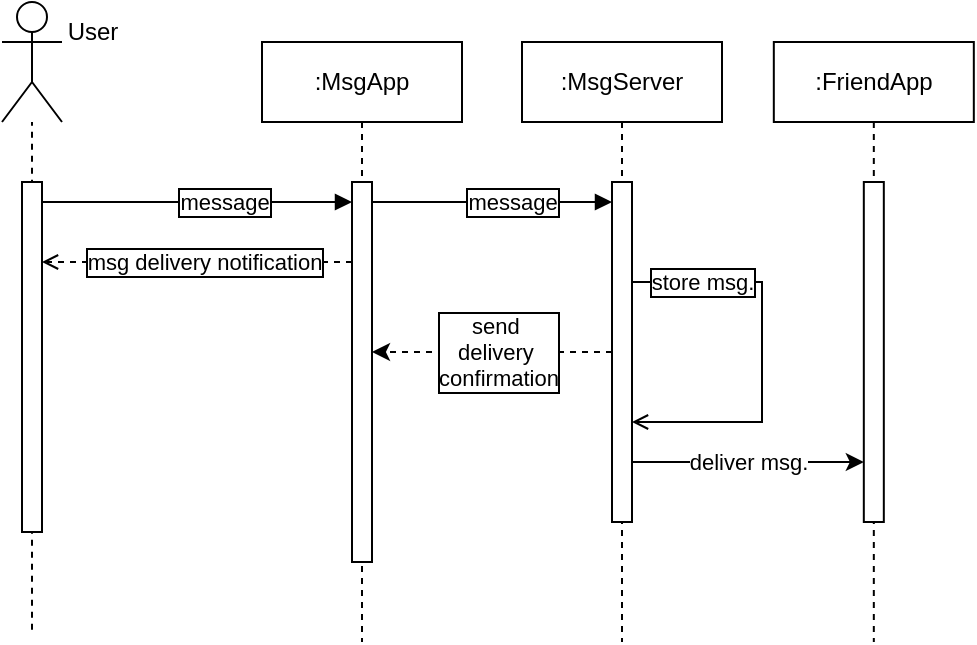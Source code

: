 <mxfile version="24.7.17">
  <diagram name="Page-1" id="2YBvvXClWsGukQMizWep">
    <mxGraphModel dx="452" dy="241" grid="1" gridSize="10" guides="1" tooltips="1" connect="1" arrows="1" fold="1" page="1" pageScale="1" pageWidth="850" pageHeight="1100" math="0" shadow="0">
      <root>
        <mxCell id="0" />
        <mxCell id="1" parent="0" />
        <mxCell id="bWU9d0jV7mKPgHIE6001-19" value="" style="endArrow=none;dashed=1;html=1;rounded=0;" edge="1" parent="1" target="bWU9d0jV7mKPgHIE6001-10">
          <mxGeometry width="50" height="50" relative="1" as="geometry">
            <mxPoint x="115" y="383.896" as="sourcePoint" />
            <mxPoint x="180" y="190" as="targetPoint" />
          </mxGeometry>
        </mxCell>
        <mxCell id="aM9ryv3xv72pqoxQDRHE-1" value=":MsgApp" style="shape=umlLifeline;perimeter=lifelinePerimeter;whiteSpace=wrap;html=1;container=0;dropTarget=0;collapsible=0;recursiveResize=0;outlineConnect=0;portConstraint=eastwest;newEdgeStyle={&quot;edgeStyle&quot;:&quot;elbowEdgeStyle&quot;,&quot;elbow&quot;:&quot;vertical&quot;,&quot;curved&quot;:0,&quot;rounded&quot;:0};" parent="1" vertex="1">
          <mxGeometry x="230" y="90" width="100" height="300" as="geometry" />
        </mxCell>
        <mxCell id="aM9ryv3xv72pqoxQDRHE-2" value="" style="html=1;points=[];perimeter=orthogonalPerimeter;outlineConnect=0;targetShapes=umlLifeline;portConstraint=eastwest;newEdgeStyle={&quot;edgeStyle&quot;:&quot;elbowEdgeStyle&quot;,&quot;elbow&quot;:&quot;vertical&quot;,&quot;curved&quot;:0,&quot;rounded&quot;:0};" parent="aM9ryv3xv72pqoxQDRHE-1" vertex="1">
          <mxGeometry x="45" y="70" width="10" height="190" as="geometry" />
        </mxCell>
        <mxCell id="aM9ryv3xv72pqoxQDRHE-5" value=":MsgServer" style="shape=umlLifeline;perimeter=lifelinePerimeter;whiteSpace=wrap;html=1;container=0;dropTarget=0;collapsible=0;recursiveResize=0;outlineConnect=0;portConstraint=eastwest;newEdgeStyle={&quot;edgeStyle&quot;:&quot;elbowEdgeStyle&quot;,&quot;elbow&quot;:&quot;vertical&quot;,&quot;curved&quot;:0,&quot;rounded&quot;:0};" parent="1" vertex="1">
          <mxGeometry x="360" y="90" width="100" height="300" as="geometry" />
        </mxCell>
        <mxCell id="bWU9d0jV7mKPgHIE6001-7" style="edgeStyle=elbowEdgeStyle;rounded=0;orthogonalLoop=1;jettySize=auto;html=1;elbow=vertical;curved=0;endArrow=open;endFill=0;" edge="1" parent="aM9ryv3xv72pqoxQDRHE-5" source="aM9ryv3xv72pqoxQDRHE-6" target="aM9ryv3xv72pqoxQDRHE-6">
          <mxGeometry relative="1" as="geometry">
            <mxPoint x="120" y="120" as="targetPoint" />
            <Array as="points">
              <mxPoint x="120" y="120" />
            </Array>
          </mxGeometry>
        </mxCell>
        <mxCell id="bWU9d0jV7mKPgHIE6001-9" value="store msg." style="edgeLabel;html=1;align=center;verticalAlign=middle;resizable=0;points=[];labelBorderColor=default;" vertex="1" connectable="0" parent="bWU9d0jV7mKPgHIE6001-7">
          <mxGeometry x="-0.092" y="1" relative="1" as="geometry">
            <mxPoint x="-31" y="-26" as="offset" />
          </mxGeometry>
        </mxCell>
        <mxCell id="aM9ryv3xv72pqoxQDRHE-6" value="" style="html=1;points=[];perimeter=orthogonalPerimeter;outlineConnect=0;targetShapes=umlLifeline;portConstraint=eastwest;newEdgeStyle={&quot;edgeStyle&quot;:&quot;elbowEdgeStyle&quot;,&quot;elbow&quot;:&quot;vertical&quot;,&quot;curved&quot;:0,&quot;rounded&quot;:0};" parent="aM9ryv3xv72pqoxQDRHE-5" vertex="1">
          <mxGeometry x="45" y="70" width="10" height="170" as="geometry" />
        </mxCell>
        <mxCell id="aM9ryv3xv72pqoxQDRHE-7" value="" style="html=1;verticalAlign=bottom;endArrow=block;edgeStyle=elbowEdgeStyle;elbow=vertical;curved=0;rounded=0;" parent="1" source="aM9ryv3xv72pqoxQDRHE-2" target="aM9ryv3xv72pqoxQDRHE-6" edge="1">
          <mxGeometry relative="1" as="geometry">
            <mxPoint x="335" y="180" as="sourcePoint" />
            <Array as="points">
              <mxPoint x="320" y="170" />
            </Array>
          </mxGeometry>
        </mxCell>
        <mxCell id="ALWpK3OOWJCGZS6aAfyO-3" value="message" style="edgeLabel;html=1;align=center;verticalAlign=middle;resizable=0;points=[];labelBorderColor=default;" parent="aM9ryv3xv72pqoxQDRHE-7" vertex="1" connectable="0">
          <mxGeometry x="0.169" relative="1" as="geometry">
            <mxPoint as="offset" />
          </mxGeometry>
        </mxCell>
        <mxCell id="ALWpK3OOWJCGZS6aAfyO-4" value=":FriendApp" style="shape=umlLifeline;perimeter=lifelinePerimeter;whiteSpace=wrap;html=1;container=0;dropTarget=0;collapsible=0;recursiveResize=0;outlineConnect=0;portConstraint=eastwest;newEdgeStyle={&quot;edgeStyle&quot;:&quot;elbowEdgeStyle&quot;,&quot;elbow&quot;:&quot;vertical&quot;,&quot;curved&quot;:0,&quot;rounded&quot;:0};" parent="1" vertex="1">
          <mxGeometry x="485.91" y="90" width="100" height="300" as="geometry" />
        </mxCell>
        <mxCell id="ALWpK3OOWJCGZS6aAfyO-5" value="" style="html=1;points=[];perimeter=orthogonalPerimeter;outlineConnect=0;targetShapes=umlLifeline;portConstraint=eastwest;newEdgeStyle={&quot;edgeStyle&quot;:&quot;elbowEdgeStyle&quot;,&quot;elbow&quot;:&quot;vertical&quot;,&quot;curved&quot;:0,&quot;rounded&quot;:0};" parent="ALWpK3OOWJCGZS6aAfyO-4" vertex="1">
          <mxGeometry x="45" y="70" width="10" height="170" as="geometry" />
        </mxCell>
        <mxCell id="ALWpK3OOWJCGZS6aAfyO-10" style="edgeStyle=elbowEdgeStyle;rounded=0;orthogonalLoop=1;jettySize=auto;html=1;elbow=vertical;curved=0;dashed=1;" parent="1" source="aM9ryv3xv72pqoxQDRHE-6" target="aM9ryv3xv72pqoxQDRHE-2" edge="1">
          <mxGeometry relative="1" as="geometry" />
        </mxCell>
        <mxCell id="ALWpK3OOWJCGZS6aAfyO-11" value="send&amp;nbsp;&lt;div&gt;delivery&amp;nbsp;&lt;/div&gt;&lt;div&gt;confirmation&lt;/div&gt;" style="edgeLabel;html=1;align=center;verticalAlign=middle;resizable=0;points=[];labelBorderColor=default;" parent="ALWpK3OOWJCGZS6aAfyO-10" vertex="1" connectable="0">
          <mxGeometry x="-0.219" relative="1" as="geometry">
            <mxPoint x="-10" as="offset" />
          </mxGeometry>
        </mxCell>
        <mxCell id="ALWpK3OOWJCGZS6aAfyO-12" value="" style="edgeStyle=elbowEdgeStyle;rounded=0;orthogonalLoop=1;jettySize=auto;html=1;elbow=vertical;curved=0;dashed=1;endArrow=open;endFill=0;" parent="1" source="aM9ryv3xv72pqoxQDRHE-2" target="bWU9d0jV7mKPgHIE6001-13" edge="1">
          <mxGeometry relative="1" as="geometry">
            <Array as="points">
              <mxPoint x="190" y="200" />
            </Array>
            <mxPoint x="150" y="200" as="targetPoint" />
          </mxGeometry>
        </mxCell>
        <mxCell id="ALWpK3OOWJCGZS6aAfyO-13" value="msg delivery notification" style="edgeLabel;html=1;align=center;verticalAlign=middle;resizable=0;points=[];labelBorderColor=default;" parent="ALWpK3OOWJCGZS6aAfyO-12" vertex="1" connectable="0">
          <mxGeometry x="-0.159" y="-1" relative="1" as="geometry">
            <mxPoint x="-9" y="1" as="offset" />
          </mxGeometry>
        </mxCell>
        <mxCell id="bWU9d0jV7mKPgHIE6001-5" value="" style="html=1;verticalAlign=bottom;endArrow=block;edgeStyle=elbowEdgeStyle;elbow=vertical;curved=0;rounded=0;" edge="1" parent="1" source="bWU9d0jV7mKPgHIE6001-13" target="aM9ryv3xv72pqoxQDRHE-2">
          <mxGeometry relative="1" as="geometry">
            <mxPoint x="150" y="170" as="sourcePoint" />
            <Array as="points">
              <mxPoint x="175" y="170" />
            </Array>
            <mxPoint x="260" y="170" as="targetPoint" />
          </mxGeometry>
        </mxCell>
        <mxCell id="bWU9d0jV7mKPgHIE6001-6" value="message" style="edgeLabel;html=1;align=center;verticalAlign=middle;resizable=0;points=[];labelBorderColor=default;" vertex="1" connectable="0" parent="bWU9d0jV7mKPgHIE6001-5">
          <mxGeometry x="0.169" relative="1" as="geometry">
            <mxPoint as="offset" />
          </mxGeometry>
        </mxCell>
        <mxCell id="bWU9d0jV7mKPgHIE6001-10" value="" style="shape=umlActor;verticalLabelPosition=bottom;verticalAlign=top;html=1;outlineConnect=0;" vertex="1" parent="1">
          <mxGeometry x="100" y="70" width="30" height="60" as="geometry" />
        </mxCell>
        <mxCell id="bWU9d0jV7mKPgHIE6001-11" value="deliver msg." style="edgeStyle=elbowEdgeStyle;rounded=0;orthogonalLoop=1;jettySize=auto;html=1;elbow=vertical;curved=0;" edge="1" parent="1" source="aM9ryv3xv72pqoxQDRHE-6" target="ALWpK3OOWJCGZS6aAfyO-5">
          <mxGeometry relative="1" as="geometry">
            <Array as="points">
              <mxPoint x="480" y="300" />
            </Array>
          </mxGeometry>
        </mxCell>
        <mxCell id="bWU9d0jV7mKPgHIE6001-13" value="" style="html=1;points=[];perimeter=orthogonalPerimeter;outlineConnect=0;targetShapes=umlLifeline;portConstraint=eastwest;newEdgeStyle={&quot;edgeStyle&quot;:&quot;elbowEdgeStyle&quot;,&quot;elbow&quot;:&quot;vertical&quot;,&quot;curved&quot;:0,&quot;rounded&quot;:0};" vertex="1" parent="1">
          <mxGeometry x="110" y="160" width="10" height="175" as="geometry" />
        </mxCell>
        <mxCell id="bWU9d0jV7mKPgHIE6001-20" value="User" style="text;html=1;align=center;verticalAlign=middle;resizable=0;points=[];autosize=1;strokeColor=none;fillColor=none;" vertex="1" parent="1">
          <mxGeometry x="120" y="70" width="50" height="30" as="geometry" />
        </mxCell>
      </root>
    </mxGraphModel>
  </diagram>
</mxfile>

